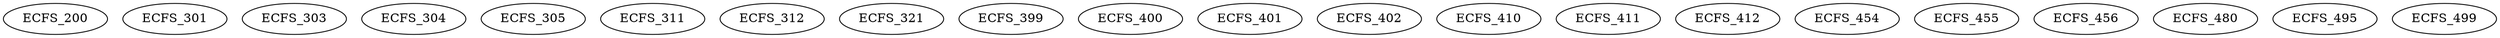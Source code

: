 digraph G {
    ECFS_200;
    ECFS_301;
    ECFS_303;
    ECFS_304;
    ECFS_305;
    ECFS_311;
    ECFS_312;
    ECFS_321;
    ECFS_399;
    ECFS_400;
    ECFS_401;
    ECFS_402;
    ECFS_410;
    ECFS_411;
    ECFS_412;
    ECFS_454;
    ECFS_455;
    ECFS_456;
    ECFS_480;
    ECFS_495;
    ECFS_499;
}
